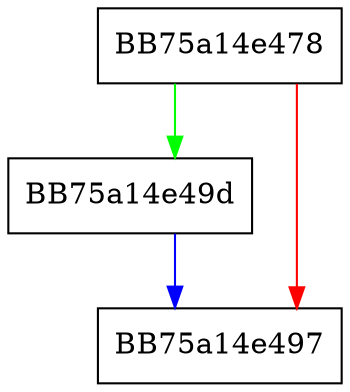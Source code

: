 digraph MpGenBoundedRandomDword {
  node [shape="box"];
  graph [splines=ortho];
  BB75a14e478 -> BB75a14e49d [color="green"];
  BB75a14e478 -> BB75a14e497 [color="red"];
  BB75a14e49d -> BB75a14e497 [color="blue"];
}